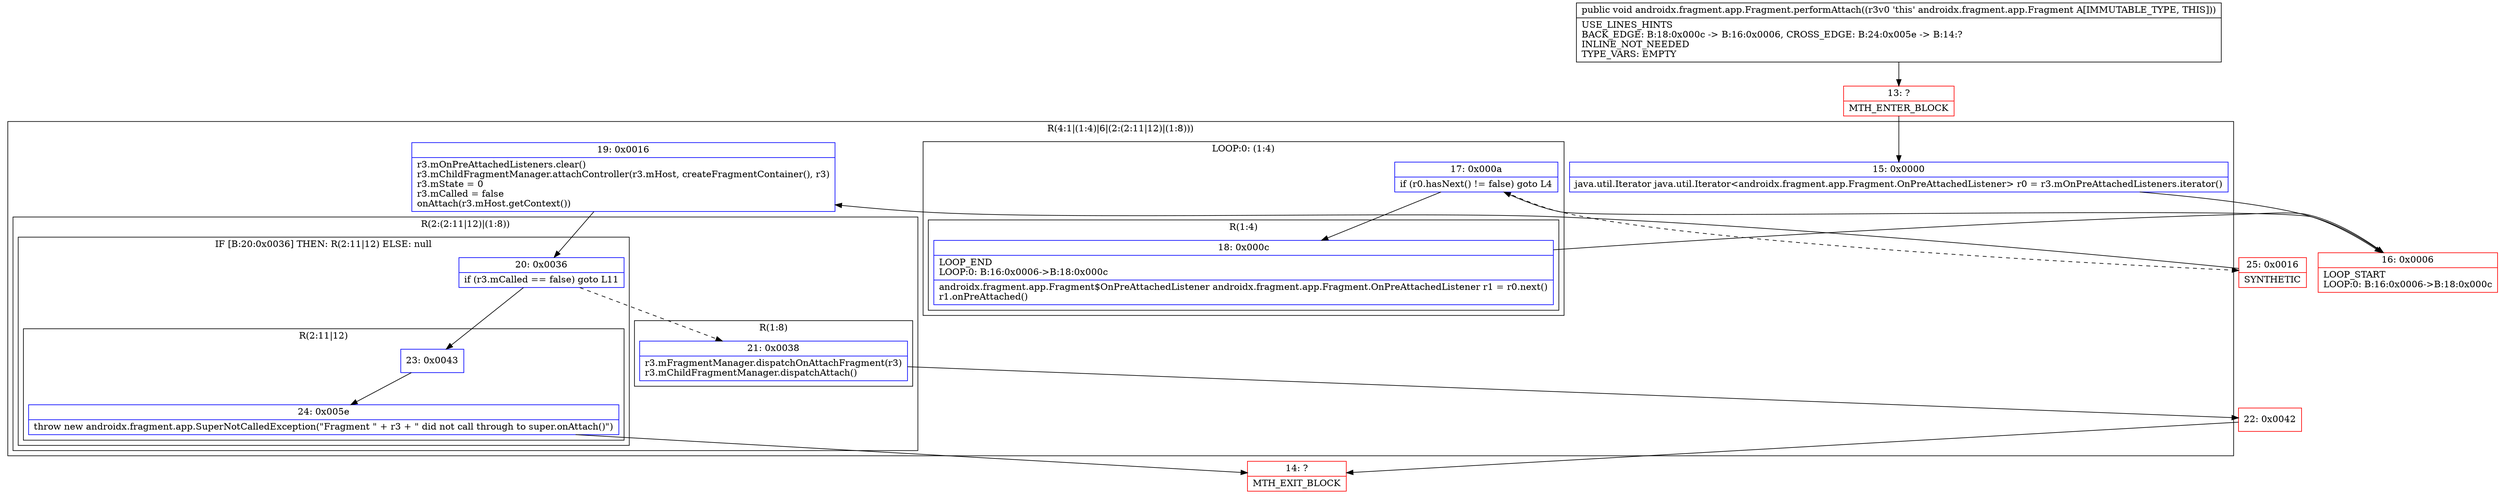 digraph "CFG forandroidx.fragment.app.Fragment.performAttach()V" {
subgraph cluster_Region_1312453320 {
label = "R(4:1|(1:4)|6|(2:(2:11|12)|(1:8)))";
node [shape=record,color=blue];
Node_15 [shape=record,label="{15\:\ 0x0000|java.util.Iterator java.util.Iterator\<androidx.fragment.app.Fragment.OnPreAttachedListener\> r0 = r3.mOnPreAttachedListeners.iterator()\l}"];
subgraph cluster_LoopRegion_27813067 {
label = "LOOP:0: (1:4)";
node [shape=record,color=blue];
Node_17 [shape=record,label="{17\:\ 0x000a|if (r0.hasNext() != false) goto L4\l}"];
subgraph cluster_Region_1281618359 {
label = "R(1:4)";
node [shape=record,color=blue];
Node_18 [shape=record,label="{18\:\ 0x000c|LOOP_END\lLOOP:0: B:16:0x0006\-\>B:18:0x000c\l|androidx.fragment.app.Fragment$OnPreAttachedListener androidx.fragment.app.Fragment.OnPreAttachedListener r1 = r0.next()\lr1.onPreAttached()\l}"];
}
}
Node_19 [shape=record,label="{19\:\ 0x0016|r3.mOnPreAttachedListeners.clear()\lr3.mChildFragmentManager.attachController(r3.mHost, createFragmentContainer(), r3)\lr3.mState = 0\lr3.mCalled = false\lonAttach(r3.mHost.getContext())\l}"];
subgraph cluster_Region_838058529 {
label = "R(2:(2:11|12)|(1:8))";
node [shape=record,color=blue];
subgraph cluster_IfRegion_2111404101 {
label = "IF [B:20:0x0036] THEN: R(2:11|12) ELSE: null";
node [shape=record,color=blue];
Node_20 [shape=record,label="{20\:\ 0x0036|if (r3.mCalled == false) goto L11\l}"];
subgraph cluster_Region_872881296 {
label = "R(2:11|12)";
node [shape=record,color=blue];
Node_23 [shape=record,label="{23\:\ 0x0043}"];
Node_24 [shape=record,label="{24\:\ 0x005e|throw new androidx.fragment.app.SuperNotCalledException(\"Fragment \" + r3 + \" did not call through to super.onAttach()\")\l}"];
}
}
subgraph cluster_Region_1592462392 {
label = "R(1:8)";
node [shape=record,color=blue];
Node_21 [shape=record,label="{21\:\ 0x0038|r3.mFragmentManager.dispatchOnAttachFragment(r3)\lr3.mChildFragmentManager.dispatchAttach()\l}"];
}
}
}
Node_13 [shape=record,color=red,label="{13\:\ ?|MTH_ENTER_BLOCK\l}"];
Node_16 [shape=record,color=red,label="{16\:\ 0x0006|LOOP_START\lLOOP:0: B:16:0x0006\-\>B:18:0x000c\l}"];
Node_25 [shape=record,color=red,label="{25\:\ 0x0016|SYNTHETIC\l}"];
Node_22 [shape=record,color=red,label="{22\:\ 0x0042}"];
Node_14 [shape=record,color=red,label="{14\:\ ?|MTH_EXIT_BLOCK\l}"];
MethodNode[shape=record,label="{public void androidx.fragment.app.Fragment.performAttach((r3v0 'this' androidx.fragment.app.Fragment A[IMMUTABLE_TYPE, THIS]))  | USE_LINES_HINTS\lBACK_EDGE: B:18:0x000c \-\> B:16:0x0006, CROSS_EDGE: B:24:0x005e \-\> B:14:?\lINLINE_NOT_NEEDED\lTYPE_VARS: EMPTY\l}"];
MethodNode -> Node_13;Node_15 -> Node_16;
Node_17 -> Node_18;
Node_17 -> Node_25[style=dashed];
Node_18 -> Node_16;
Node_19 -> Node_20;
Node_20 -> Node_21[style=dashed];
Node_20 -> Node_23;
Node_23 -> Node_24;
Node_24 -> Node_14;
Node_21 -> Node_22;
Node_13 -> Node_15;
Node_16 -> Node_17;
Node_25 -> Node_19;
Node_22 -> Node_14;
}

